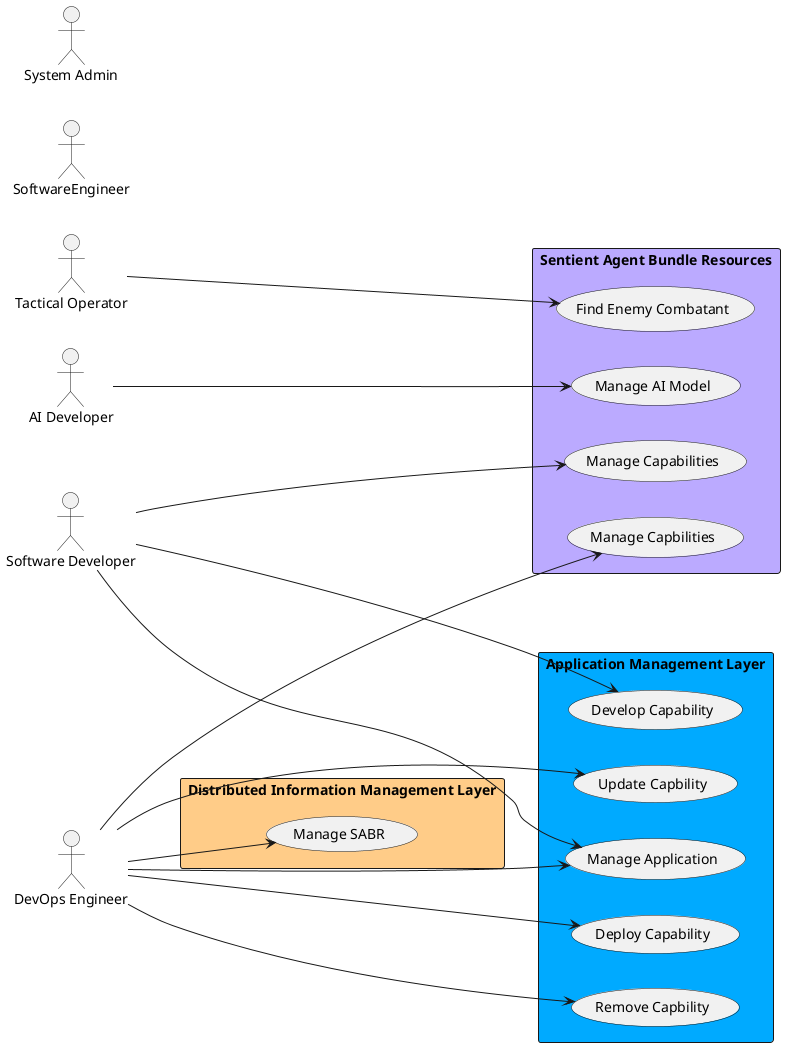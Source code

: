 @startuml

left to right direction

Actor "AI Developer" as AIDeveloper

Actor "DevOps Engineer" as DevOpsEngineer

Actor "Software Developer" as SoftwareDeveloper

Actor "SoftwareEngineer" as SoftwareEngineer

Actor "System Admin" as SystemAdmin

Actor "Tactical Operator" as TacticalOperator



rectangle "Sentient Agent Bundle Resources" as sabr  #bbaaff {
        usecase "Manage AI Model" as ManageAIModel
    
        AIDeveloper ---> ManageAIModel
        
    usecase "Manage Capbilities" as ManageCapbilities
    
        DevOpsEngineer ---> ManageCapbilities
        
    usecase "Manage Capabilities" as ManageCapabilities
    
        SoftwareDeveloper ---> ManageCapabilities
        
    usecase "Find Enemy Combatant" as FindEnemyCombatant
    
        TacticalOperator ---> FindEnemyCombatant
        

}

rectangle "Application Management Layer" as aml  #00aaff {
        usecase "Manage Application" as ManageApplication
    
        DevOpsEngineer --> ManageApplication
        
        SoftwareDeveloper --> ManageApplication
        

}

rectangle "Application Management Layer" as aml  #00aaff {
        usecase "Deploy Capability" as DeployCapability
    
        DevOpsEngineer ---> DeployCapability
        
    usecase "Remove Capbility" as RemoveCapbility
    
        DevOpsEngineer ---> RemoveCapbility
        
    usecase "Update Capbility" as UpdateCapbility
    
        DevOpsEngineer ---> UpdateCapbility
        
    usecase "Develop Capability" as DevelopCapability
    
        SoftwareDeveloper ---> DevelopCapability
        

}

rectangle "Distributed Information Management Layer" as diml  #ffcc88 {
        usecase "Manage SABR" as ManageSABR
    
        DevOpsEngineer --> ManageSABR
        

}


@enduml
